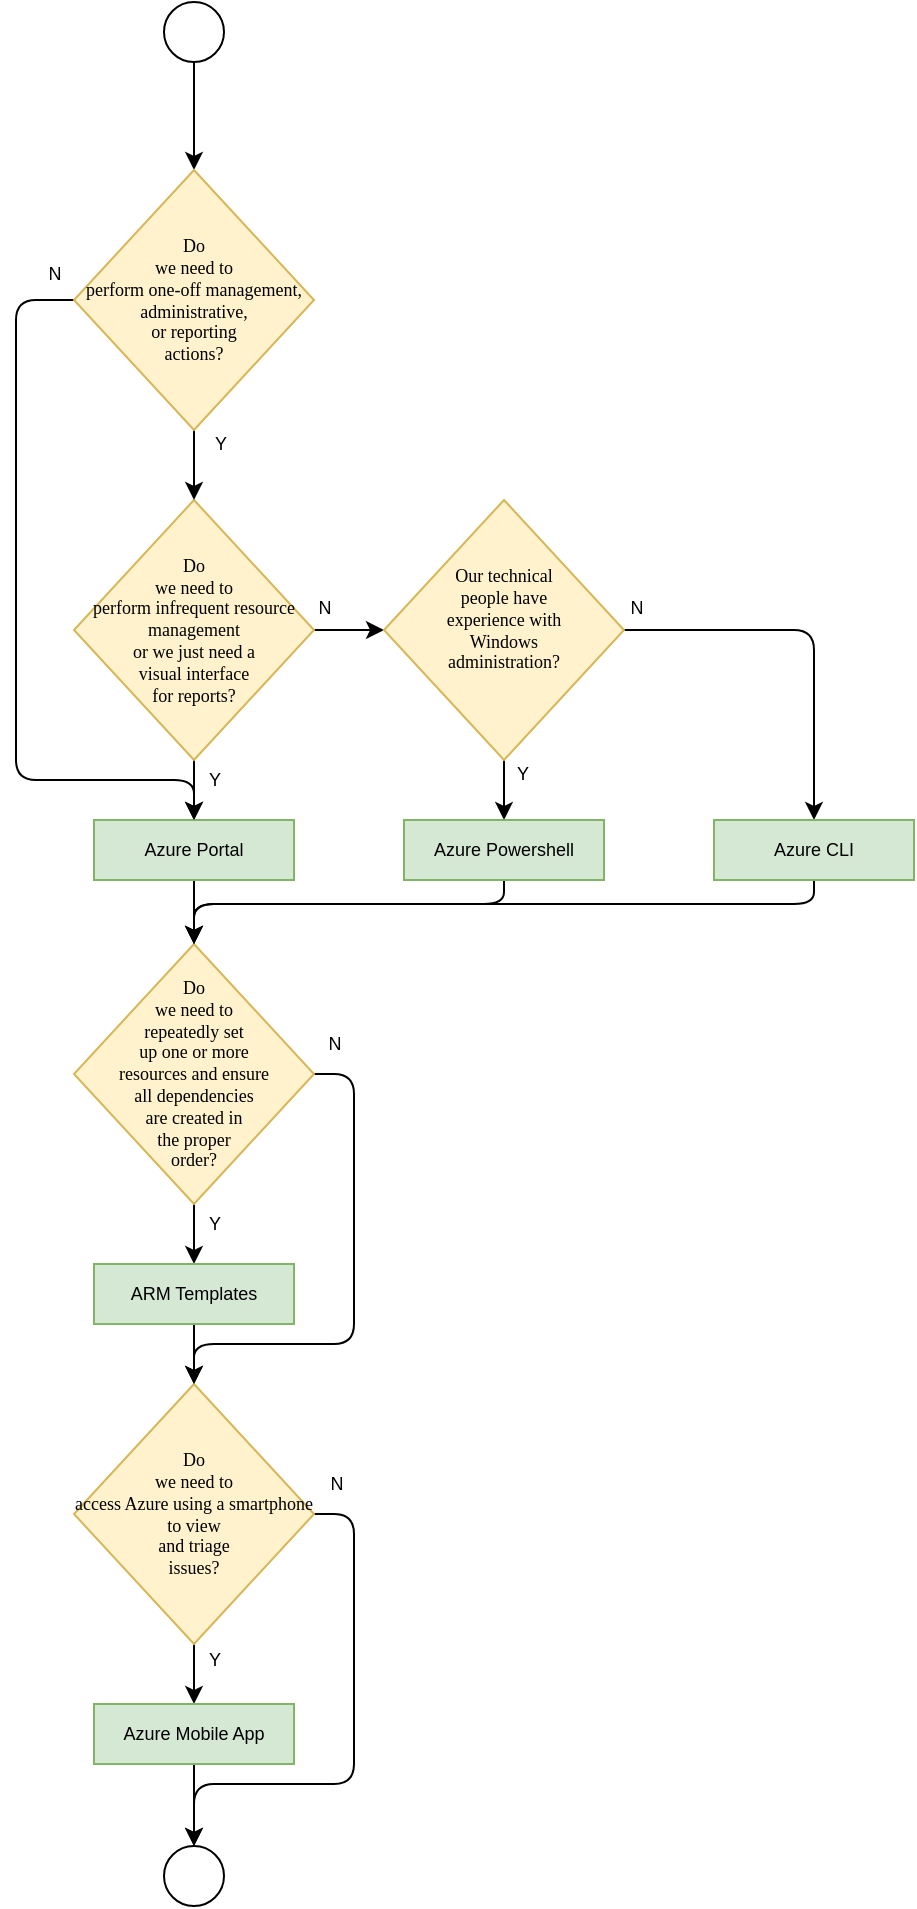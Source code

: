 <mxfile version="14.5.1" type="device"><diagram id="0STPZxBs6XiNkqqPtyde" name="Page-1"><mxGraphModel dx="651" dy="1216" grid="0" gridSize="10" guides="1" tooltips="1" connect="1" arrows="1" fold="1" page="1" pageScale="1" pageWidth="1169" pageHeight="827" math="0" shadow="0"><root><mxCell id="0"/><mxCell id="1" parent="0"/><mxCell id="McEbbNbmSG5Ej15vxN0t-11" value="Y" style="edgeStyle=orthogonalEdgeStyle;orthogonalLoop=1;jettySize=auto;html=1;exitX=0.5;exitY=1;exitDx=0;exitDy=0;entryX=0.5;entryY=0;entryDx=0;entryDy=0;fontSize=9;" parent="1" source="McEbbNbmSG5Ej15vxN0t-1" target="McEbbNbmSG5Ej15vxN0t-9" edge="1"><mxGeometry x="-0.333" y="10" relative="1" as="geometry"><mxPoint as="offset"/></mxGeometry></mxCell><mxCell id="X6n0fknxrdQvwwDh5tXT-20" value="N" style="edgeStyle=orthogonalEdgeStyle;orthogonalLoop=1;jettySize=auto;html=1;exitX=1;exitY=0.5;exitDx=0;exitDy=0;entryX=0;entryY=0.5;entryDx=0;entryDy=0;fontSize=9;" edge="1" parent="1" source="McEbbNbmSG5Ej15vxN0t-1" target="X6n0fknxrdQvwwDh5tXT-12"><mxGeometry x="-0.714" y="11" relative="1" as="geometry"><mxPoint as="offset"/></mxGeometry></mxCell><mxCell id="McEbbNbmSG5Ej15vxN0t-1" value="&lt;font face=&quot;Verdana&quot;&gt;&amp;nbsp;&lt;br&gt;&amp;nbsp;&lt;br&gt;Do&lt;br&gt;we need to&lt;br&gt;perform infrequent resource management&lt;br&gt;or we just need a&lt;br&gt;visual interface&lt;br&gt;for reports?&lt;br&gt;&amp;nbsp;&lt;br&gt;&amp;nbsp;&lt;br&gt;&lt;/font&gt;" style="rhombus;whiteSpace=wrap;html=1;spacing=0;fontSize=9;fillColor=#fff2cc;strokeColor=#d6b656;" parent="1" vertex="1"><mxGeometry x="93" y="311" width="120" height="130" as="geometry"/></mxCell><mxCell id="McEbbNbmSG5Ej15vxN0t-13" value="Y" style="edgeStyle=orthogonalEdgeStyle;orthogonalLoop=1;jettySize=auto;html=1;exitX=0.5;exitY=1;exitDx=0;exitDy=0;entryX=0.5;entryY=0;entryDx=0;entryDy=0;fontSize=9;" parent="1" source="McEbbNbmSG5Ej15vxN0t-2" target="McEbbNbmSG5Ej15vxN0t-12" edge="1"><mxGeometry x="-0.333" y="10" relative="1" as="geometry"><mxPoint as="offset"/></mxGeometry></mxCell><mxCell id="oimk4oUjOejgwCBTp3GK-5" value="N" style="edgeStyle=orthogonalEdgeStyle;orthogonalLoop=1;jettySize=auto;html=1;exitX=1;exitY=0.5;exitDx=0;exitDy=0;entryX=0.5;entryY=0;entryDx=0;entryDy=0;fontSize=9;" parent="1" source="McEbbNbmSG5Ej15vxN0t-2" target="McEbbNbmSG5Ej15vxN0t-3" edge="1"><mxGeometry x="-0.922" y="15" relative="1" as="geometry"><Array as="points"><mxPoint x="233" y="598"/><mxPoint x="233" y="733"/><mxPoint x="153" y="733"/></Array><mxPoint as="offset"/></mxGeometry></mxCell><mxCell id="McEbbNbmSG5Ej15vxN0t-2" value="&lt;font face=&quot;Verdana&quot;&gt;Do&lt;br&gt;we need to&lt;br&gt;repeatedly set&lt;br&gt;up one or more&lt;br&gt;resources and ensure&lt;br&gt;all dependencies&lt;br&gt;are created in&lt;br&gt;the proper&lt;br&gt;order?&lt;/font&gt;" style="rhombus;whiteSpace=wrap;html=1;spacing=0;fontSize=9;fillColor=#fff2cc;strokeColor=#d6b656;" parent="1" vertex="1"><mxGeometry x="93" y="533" width="120" height="130" as="geometry"/></mxCell><mxCell id="oimk4oUjOejgwCBTp3GK-3" value="Y" style="edgeStyle=orthogonalEdgeStyle;orthogonalLoop=1;jettySize=auto;html=1;exitX=0.5;exitY=1;exitDx=0;exitDy=0;entryX=0.5;entryY=0;entryDx=0;entryDy=0;fontSize=9;" parent="1" source="McEbbNbmSG5Ej15vxN0t-3" target="oimk4oUjOejgwCBTp3GK-2" edge="1"><mxGeometry x="-0.5" y="10" relative="1" as="geometry"><mxPoint as="offset"/></mxGeometry></mxCell><mxCell id="oimk4oUjOejgwCBTp3GK-7" value="N" style="edgeStyle=orthogonalEdgeStyle;orthogonalLoop=1;jettySize=auto;html=1;exitX=1;exitY=0.5;exitDx=0;exitDy=0;entryX=0.5;entryY=0;entryDx=0;entryDy=0;fontSize=9;" parent="1" source="McEbbNbmSG5Ej15vxN0t-3" target="McEbbNbmSG5Ej15vxN0t-8" edge="1"><mxGeometry x="-0.922" y="15" relative="1" as="geometry"><Array as="points"><mxPoint x="233" y="818"/><mxPoint x="233" y="953"/><mxPoint x="153" y="953"/></Array><mxPoint as="offset"/><mxPoint x="153" y="973.0" as="targetPoint"/></mxGeometry></mxCell><mxCell id="McEbbNbmSG5Ej15vxN0t-3" value="&lt;font face=&quot;verdana&quot;&gt;Do&lt;br&gt;we need to&lt;br&gt;access Azure using a smartphone to view&lt;br&gt;and triage&lt;br&gt;issues?&lt;/font&gt;" style="rhombus;whiteSpace=wrap;html=1;spacing=0;fontSize=9;fillColor=#fff2cc;strokeColor=#d6b656;" parent="1" vertex="1"><mxGeometry x="93" y="753" width="120" height="130" as="geometry"/></mxCell><mxCell id="X6n0fknxrdQvwwDh5tXT-6" style="edgeStyle=orthogonalEdgeStyle;orthogonalLoop=1;jettySize=auto;html=1;exitX=0.5;exitY=1;exitDx=0;exitDy=0;entryX=0.5;entryY=0;entryDx=0;entryDy=0;fontSize=9;" edge="1" parent="1" source="McEbbNbmSG5Ej15vxN0t-5" target="X6n0fknxrdQvwwDh5tXT-4"><mxGeometry relative="1" as="geometry"/></mxCell><mxCell id="McEbbNbmSG5Ej15vxN0t-5" value="" style="ellipse;whiteSpace=wrap;html=1;aspect=fixed;fontSize=9;" parent="1" vertex="1"><mxGeometry x="138" y="62" width="30" height="30" as="geometry"/></mxCell><mxCell id="McEbbNbmSG5Ej15vxN0t-8" value="" style="ellipse;whiteSpace=wrap;html=1;aspect=fixed;fontSize=9;" parent="1" vertex="1"><mxGeometry x="138" y="984" width="30" height="30" as="geometry"/></mxCell><mxCell id="McEbbNbmSG5Ej15vxN0t-14" style="edgeStyle=orthogonalEdgeStyle;orthogonalLoop=1;jettySize=auto;html=1;exitX=0.5;exitY=1;exitDx=0;exitDy=0;entryX=0.5;entryY=0;entryDx=0;entryDy=0;fontSize=9;" parent="1" source="McEbbNbmSG5Ej15vxN0t-9" target="McEbbNbmSG5Ej15vxN0t-2" edge="1"><mxGeometry relative="1" as="geometry"/></mxCell><mxCell id="McEbbNbmSG5Ej15vxN0t-9" value="Azure Portal" style="whiteSpace=wrap;html=1;fontSize=9;fillColor=#d5e8d4;strokeColor=#82b366;" parent="1" vertex="1"><mxGeometry x="103" y="471" width="100" height="30" as="geometry"/></mxCell><mxCell id="McEbbNbmSG5Ej15vxN0t-16" style="edgeStyle=orthogonalEdgeStyle;orthogonalLoop=1;jettySize=auto;html=1;exitX=0.5;exitY=1;exitDx=0;exitDy=0;entryX=0.5;entryY=0;entryDx=0;entryDy=0;fontSize=9;" parent="1" source="McEbbNbmSG5Ej15vxN0t-12" target="McEbbNbmSG5Ej15vxN0t-3" edge="1"><mxGeometry relative="1" as="geometry"/></mxCell><mxCell id="McEbbNbmSG5Ej15vxN0t-12" value="ARM Templates" style="whiteSpace=wrap;html=1;fontSize=9;fillColor=#d5e8d4;strokeColor=#82b366;" parent="1" vertex="1"><mxGeometry x="103" y="693" width="100" height="30" as="geometry"/></mxCell><mxCell id="oimk4oUjOejgwCBTp3GK-4" style="edgeStyle=orthogonalEdgeStyle;orthogonalLoop=1;jettySize=auto;html=1;exitX=0.5;exitY=1;exitDx=0;exitDy=0;entryX=0.5;entryY=0;entryDx=0;entryDy=0;fontSize=9;" parent="1" source="oimk4oUjOejgwCBTp3GK-2" target="McEbbNbmSG5Ej15vxN0t-8" edge="1"><mxGeometry relative="1" as="geometry"><mxPoint x="153" y="973.0" as="targetPoint"/></mxGeometry></mxCell><mxCell id="oimk4oUjOejgwCBTp3GK-2" value="Azure Mobile App" style="whiteSpace=wrap;html=1;fontSize=9;fillColor=#d5e8d4;strokeColor=#82b366;" parent="1" vertex="1"><mxGeometry x="103" y="913" width="100" height="30" as="geometry"/></mxCell><mxCell id="X6n0fknxrdQvwwDh5tXT-7" value="Y" style="edgeStyle=orthogonalEdgeStyle;orthogonalLoop=1;jettySize=auto;html=1;exitX=0.5;exitY=1;exitDx=0;exitDy=0;entryX=0.5;entryY=0;entryDx=0;entryDy=0;fontSize=9;" edge="1" parent="1" source="X6n0fknxrdQvwwDh5tXT-4" target="McEbbNbmSG5Ej15vxN0t-1"><mxGeometry x="-0.6" y="13" relative="1" as="geometry"><mxPoint as="offset"/></mxGeometry></mxCell><mxCell id="X6n0fknxrdQvwwDh5tXT-11" value="N" style="edgeStyle=orthogonalEdgeStyle;orthogonalLoop=1;jettySize=auto;html=1;exitX=0;exitY=0.5;exitDx=0;exitDy=0;entryX=0.5;entryY=0;entryDx=0;entryDy=0;fontSize=9;" edge="1" parent="1" source="X6n0fknxrdQvwwDh5tXT-4" target="McEbbNbmSG5Ej15vxN0t-9"><mxGeometry x="-0.947" y="-13" relative="1" as="geometry"><Array as="points"><mxPoint x="64" y="211"/><mxPoint x="64" y="451"/><mxPoint x="153" y="451"/></Array><mxPoint as="offset"/></mxGeometry></mxCell><mxCell id="X6n0fknxrdQvwwDh5tXT-4" value="&lt;font face=&quot;Verdana&quot;&gt;&amp;nbsp;&lt;br&gt;Do&lt;br&gt;we need to&lt;br&gt;perform one-off management, administrative,&lt;br&gt;or reporting&lt;br&gt;actions?&lt;br&gt;&amp;nbsp;&lt;br&gt;&lt;/font&gt;" style="rhombus;whiteSpace=wrap;html=1;spacing=0;fontSize=9;fillColor=#fff2cc;strokeColor=#d6b656;" vertex="1" parent="1"><mxGeometry x="93" y="146" width="120" height="130" as="geometry"/></mxCell><mxCell id="X6n0fknxrdQvwwDh5tXT-15" value="N" style="edgeStyle=orthogonalEdgeStyle;orthogonalLoop=1;jettySize=auto;html=1;exitX=1;exitY=0.5;exitDx=0;exitDy=0;entryX=0.5;entryY=0;entryDx=0;entryDy=0;fontSize=9;" edge="1" parent="1" source="X6n0fknxrdQvwwDh5tXT-12" target="X6n0fknxrdQvwwDh5tXT-14"><mxGeometry x="-0.937" y="11" relative="1" as="geometry"><mxPoint as="offset"/></mxGeometry></mxCell><mxCell id="X6n0fknxrdQvwwDh5tXT-16" value="Y" style="edgeStyle=orthogonalEdgeStyle;orthogonalLoop=1;jettySize=auto;html=1;exitX=0.5;exitY=1;exitDx=0;exitDy=0;entryX=0.5;entryY=0;entryDx=0;entryDy=0;fontSize=9;" edge="1" parent="1" source="X6n0fknxrdQvwwDh5tXT-12" target="X6n0fknxrdQvwwDh5tXT-13"><mxGeometry x="-0.533" y="9" relative="1" as="geometry"><mxPoint as="offset"/></mxGeometry></mxCell><mxCell id="X6n0fknxrdQvwwDh5tXT-12" value="&lt;font face=&quot;Verdana&quot;&gt;Our technical&lt;br&gt;people have&lt;br&gt;experience with&lt;br&gt;Windows&lt;br&gt;administration?&lt;br&gt;&amp;nbsp;&lt;br&gt;&lt;/font&gt;" style="rhombus;whiteSpace=wrap;html=1;spacing=0;fontSize=9;fillColor=#fff2cc;strokeColor=#d6b656;" vertex="1" parent="1"><mxGeometry x="248" y="311" width="120" height="130" as="geometry"/></mxCell><mxCell id="X6n0fknxrdQvwwDh5tXT-22" style="edgeStyle=orthogonalEdgeStyle;orthogonalLoop=1;jettySize=auto;html=1;exitX=0.5;exitY=1;exitDx=0;exitDy=0;entryX=0.5;entryY=0;entryDx=0;entryDy=0;fontSize=9;" edge="1" parent="1" source="X6n0fknxrdQvwwDh5tXT-13" target="McEbbNbmSG5Ej15vxN0t-2"><mxGeometry relative="1" as="geometry"><Array as="points"><mxPoint x="308" y="513"/><mxPoint x="153" y="513"/></Array></mxGeometry></mxCell><mxCell id="X6n0fknxrdQvwwDh5tXT-13" value="Azure Powershell" style="whiteSpace=wrap;html=1;fontSize=9;fillColor=#d5e8d4;strokeColor=#82b366;" vertex="1" parent="1"><mxGeometry x="258" y="471" width="100" height="30" as="geometry"/></mxCell><mxCell id="X6n0fknxrdQvwwDh5tXT-21" style="edgeStyle=orthogonalEdgeStyle;orthogonalLoop=1;jettySize=auto;html=1;exitX=0.5;exitY=1;exitDx=0;exitDy=0;entryX=0.5;entryY=0;entryDx=0;entryDy=0;fontSize=9;" edge="1" parent="1" source="X6n0fknxrdQvwwDh5tXT-14" target="McEbbNbmSG5Ej15vxN0t-2"><mxGeometry relative="1" as="geometry"><Array as="points"><mxPoint x="463" y="513"/><mxPoint x="153" y="513"/></Array></mxGeometry></mxCell><mxCell id="X6n0fknxrdQvwwDh5tXT-14" value="Azure CLI" style="whiteSpace=wrap;html=1;fontSize=9;fillColor=#d5e8d4;strokeColor=#82b366;" vertex="1" parent="1"><mxGeometry x="413" y="471" width="100" height="30" as="geometry"/></mxCell></root></mxGraphModel></diagram></mxfile>